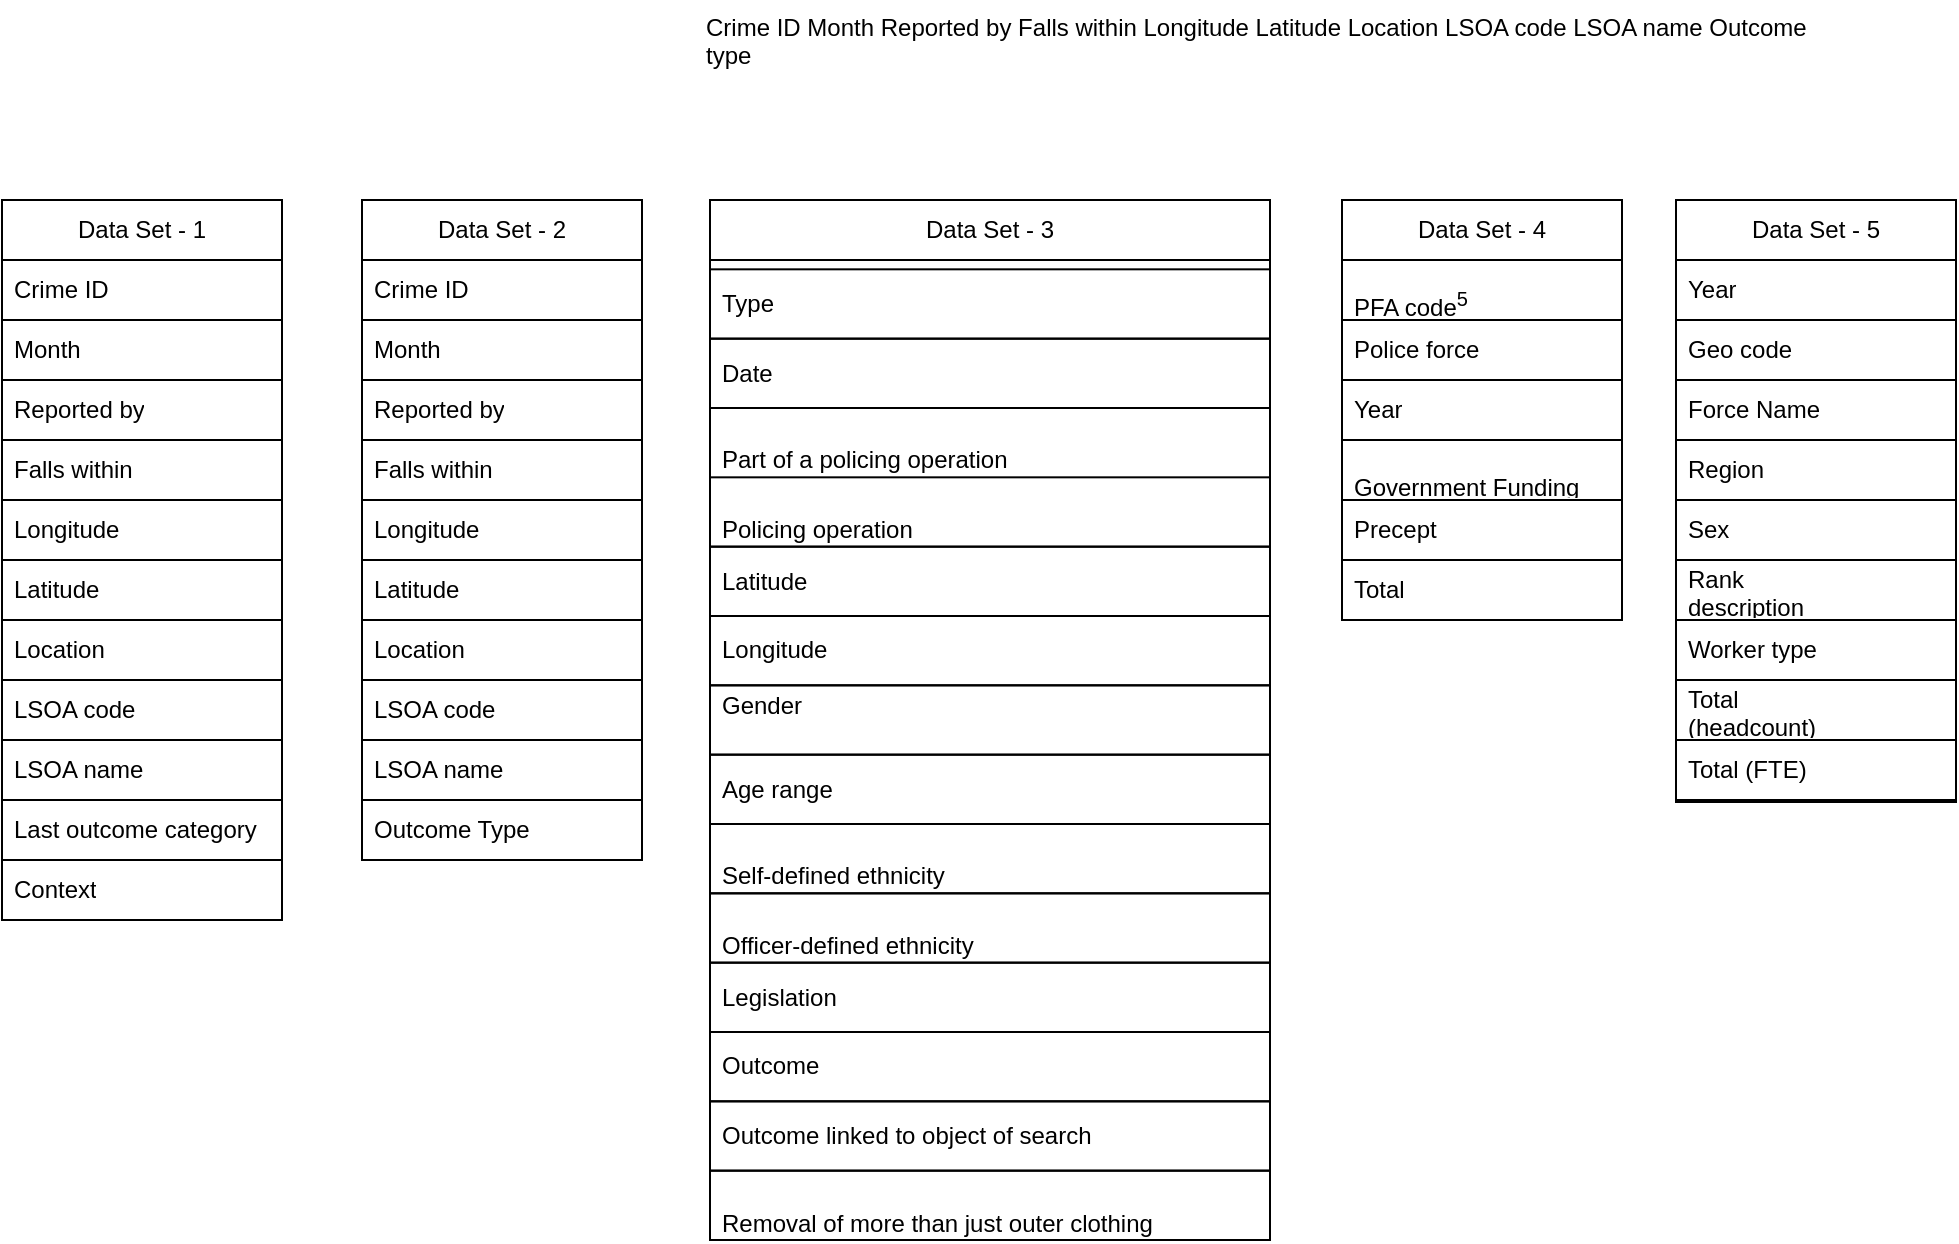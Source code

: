 <mxfile version="20.8.10" type="device"><diagram name="Page-1" id="YjCHJD_9Z0CoDIohnByb"><mxGraphModel dx="2014" dy="576" grid="1" gridSize="10" guides="1" tooltips="1" connect="1" arrows="1" fold="1" page="1" pageScale="1" pageWidth="827" pageHeight="1169" math="0" shadow="0"><root><mxCell id="0"/><mxCell id="1" parent="0"/><mxCell id="_sthze2uLjiEgLujlxEs-1" value="Data Set - 1" style="swimlane;fontStyle=0;childLayout=stackLayout;horizontal=1;startSize=30;horizontalStack=0;resizeParent=1;resizeParentMax=0;resizeLast=0;collapsible=1;marginBottom=0;whiteSpace=wrap;html=1;" vertex="1" parent="1"><mxGeometry x="-10" y="120" width="140" height="360" as="geometry"/></mxCell><mxCell id="_sthze2uLjiEgLujlxEs-2" value="Crime ID" style="text;strokeColor=default;fillColor=none;align=left;verticalAlign=middle;spacingLeft=4;spacingRight=4;overflow=hidden;points=[[0,0.5],[1,0.5]];portConstraint=eastwest;rotatable=0;whiteSpace=wrap;html=1;" vertex="1" parent="_sthze2uLjiEgLujlxEs-1"><mxGeometry y="30" width="140" height="30" as="geometry"/></mxCell><mxCell id="_sthze2uLjiEgLujlxEs-3" value="Month" style="text;strokeColor=default;fillColor=none;align=left;verticalAlign=middle;spacingLeft=4;spacingRight=4;overflow=hidden;points=[[0,0.5],[1,0.5]];portConstraint=eastwest;rotatable=0;whiteSpace=wrap;html=1;" vertex="1" parent="_sthze2uLjiEgLujlxEs-1"><mxGeometry y="60" width="140" height="30" as="geometry"/></mxCell><mxCell id="_sthze2uLjiEgLujlxEs-4" value="Reported by" style="text;strokeColor=none;fillColor=none;align=left;verticalAlign=middle;spacingLeft=4;spacingRight=4;overflow=hidden;points=[[0,0.5],[1,0.5]];portConstraint=eastwest;rotatable=0;whiteSpace=wrap;html=1;" vertex="1" parent="_sthze2uLjiEgLujlxEs-1"><mxGeometry y="90" width="140" height="30" as="geometry"/></mxCell><mxCell id="_sthze2uLjiEgLujlxEs-5" value="Falls within" style="text;strokeColor=default;fillColor=none;align=left;verticalAlign=middle;spacingLeft=4;spacingRight=4;overflow=hidden;points=[[0,0.5],[1,0.5]];portConstraint=eastwest;rotatable=0;whiteSpace=wrap;html=1;" vertex="1" parent="_sthze2uLjiEgLujlxEs-1"><mxGeometry y="120" width="140" height="30" as="geometry"/></mxCell><mxCell id="_sthze2uLjiEgLujlxEs-6" value="Longitude" style="text;strokeColor=default;fillColor=none;align=left;verticalAlign=middle;spacingLeft=4;spacingRight=4;overflow=hidden;points=[[0,0.5],[1,0.5]];portConstraint=eastwest;rotatable=0;whiteSpace=wrap;html=1;" vertex="1" parent="_sthze2uLjiEgLujlxEs-1"><mxGeometry y="150" width="140" height="30" as="geometry"/></mxCell><mxCell id="_sthze2uLjiEgLujlxEs-7" value="Latitude" style="text;strokeColor=default;fillColor=none;align=left;verticalAlign=middle;spacingLeft=4;spacingRight=4;overflow=hidden;points=[[0,0.5],[1,0.5]];portConstraint=eastwest;rotatable=0;whiteSpace=wrap;html=1;" vertex="1" parent="_sthze2uLjiEgLujlxEs-1"><mxGeometry y="180" width="140" height="30" as="geometry"/></mxCell><mxCell id="_sthze2uLjiEgLujlxEs-8" value="Location" style="text;strokeColor=default;fillColor=none;align=left;verticalAlign=middle;spacingLeft=4;spacingRight=4;overflow=hidden;points=[[0,0.5],[1,0.5]];portConstraint=eastwest;rotatable=0;whiteSpace=wrap;html=1;" vertex="1" parent="_sthze2uLjiEgLujlxEs-1"><mxGeometry y="210" width="140" height="30" as="geometry"/></mxCell><mxCell id="_sthze2uLjiEgLujlxEs-9" value="LSOA code" style="text;strokeColor=default;fillColor=none;align=left;verticalAlign=middle;spacingLeft=4;spacingRight=4;overflow=hidden;points=[[0,0.5],[1,0.5]];portConstraint=eastwest;rotatable=0;whiteSpace=wrap;html=1;" vertex="1" parent="_sthze2uLjiEgLujlxEs-1"><mxGeometry y="240" width="140" height="30" as="geometry"/></mxCell><mxCell id="_sthze2uLjiEgLujlxEs-10" value="LSOA name" style="text;strokeColor=default;fillColor=none;align=left;verticalAlign=middle;spacingLeft=4;spacingRight=4;overflow=hidden;points=[[0,0.5],[1,0.5]];portConstraint=eastwest;rotatable=0;whiteSpace=wrap;html=1;" vertex="1" parent="_sthze2uLjiEgLujlxEs-1"><mxGeometry y="270" width="140" height="30" as="geometry"/></mxCell><mxCell id="_sthze2uLjiEgLujlxEs-11" value="&lt;table style=&quot;border-color: var(--border-color);&quot; width=&quot;768&quot; cellspacing=&quot;0&quot; cellpadding=&quot;0&quot; border=&quot;0&quot;&gt;&lt;tbody style=&quot;border-color: var(--border-color);&quot;&gt;&lt;tr style=&quot;border-color: var(--border-color); height: 14.5pt;&quot; height=&quot;19&quot;&gt;&lt;td style=&quot;border-color: var(--border-color); width: 48pt;&quot; width=&quot;64&quot;&gt;Last outcome category&lt;/td&gt;&lt;/tr&gt;&lt;/tbody&gt;&lt;/table&gt;" style="text;strokeColor=default;fillColor=none;align=left;verticalAlign=middle;spacingLeft=4;spacingRight=4;overflow=hidden;points=[[0,0.5],[1,0.5]];portConstraint=eastwest;rotatable=0;whiteSpace=wrap;html=1;" vertex="1" parent="_sthze2uLjiEgLujlxEs-1"><mxGeometry y="300" width="140" height="30" as="geometry"/></mxCell><mxCell id="_sthze2uLjiEgLujlxEs-13" value="Context" style="text;strokeColor=default;fillColor=none;align=left;verticalAlign=middle;spacingLeft=4;spacingRight=4;overflow=hidden;points=[[0,0.5],[1,0.5]];portConstraint=eastwest;rotatable=0;whiteSpace=wrap;html=1;" vertex="1" parent="_sthze2uLjiEgLujlxEs-1"><mxGeometry y="330" width="140" height="30" as="geometry"/></mxCell><mxCell id="_sthze2uLjiEgLujlxEs-27" value="Crime ID&#9;Month&#9;Reported by&#9;Falls within&#9;Longitude&#9;Latitude&#9;Location&#9;LSOA code&#9;LSOA name&#9;Outcome type" style="text;whiteSpace=wrap;html=1;" vertex="1" parent="1"><mxGeometry x="340" y="20" width="560" height="50" as="geometry"/></mxCell><mxCell id="_sthze2uLjiEgLujlxEs-58" value="" style="group" vertex="1" connectable="0" parent="1"><mxGeometry x="344" y="120" width="280" height="520" as="geometry"/></mxCell><mxCell id="_sthze2uLjiEgLujlxEs-39" value="Data Set - 3" style="swimlane;fontStyle=0;childLayout=stackLayout;horizontal=1;startSize=30;horizontalStack=0;resizeParent=1;resizeParentMax=0;resizeLast=0;collapsible=1;marginBottom=0;whiteSpace=wrap;html=1;container=0;" vertex="1" parent="_sthze2uLjiEgLujlxEs-58"><mxGeometry width="280" height="416.0" as="geometry"/></mxCell><mxCell id="_sthze2uLjiEgLujlxEs-40" value="Type" style="text;strokeColor=default;fillColor=none;align=left;verticalAlign=middle;spacingLeft=4;spacingRight=4;overflow=hidden;points=[[0,0.5],[1,0.5]];portConstraint=eastwest;rotatable=0;whiteSpace=wrap;html=1;container=0;" vertex="1" parent="_sthze2uLjiEgLujlxEs-58"><mxGeometry y="34.667" width="280" height="34.667" as="geometry"/></mxCell><mxCell id="_sthze2uLjiEgLujlxEs-41" value="&lt;table style=&quot;border-color: var(--border-color);&quot; width=&quot;960&quot; cellspacing=&quot;0&quot; cellpadding=&quot;0&quot; border=&quot;0&quot;&gt;&lt;tbody style=&quot;border-color: var(--border-color);&quot;&gt;&lt;tr style=&quot;border-color: var(--border-color); height: 14.5pt;&quot; height=&quot;19&quot;&gt;&lt;td style=&quot;border-color: var(--border-color); width: 48pt;&quot; width=&quot;64&quot;&gt;Date&lt;br&gt;&lt;/td&gt;&lt;/tr&gt;&lt;/tbody&gt;&lt;/table&gt;" style="text;strokeColor=default;fillColor=none;align=left;verticalAlign=middle;spacingLeft=4;spacingRight=4;overflow=hidden;points=[[0,0.5],[1,0.5]];portConstraint=eastwest;rotatable=0;whiteSpace=wrap;html=1;container=0;" vertex="1" parent="_sthze2uLjiEgLujlxEs-58"><mxGeometry y="69.333" width="280" height="34.667" as="geometry"/></mxCell><mxCell id="_sthze2uLjiEgLujlxEs-42" value="&lt;br&gt;&lt;table style=&quot;border-color: var(--border-color);&quot; width=&quot;960&quot; cellspacing=&quot;0&quot; cellpadding=&quot;0&quot; border=&quot;0&quot;&gt;&lt;tbody style=&quot;border-color: var(--border-color);&quot;&gt;&lt;tr style=&quot;border-color: var(--border-color); height: 14.5pt;&quot; height=&quot;19&quot;&gt;&lt;td style=&quot;border-color: var(--border-color); width: 48pt;&quot; width=&quot;64&quot;&gt;Part of a policing operation&lt;/td&gt;&lt;/tr&gt;&lt;/tbody&gt;&lt;/table&gt;" style="text;strokeColor=none;fillColor=none;align=left;verticalAlign=middle;spacingLeft=4;spacingRight=4;overflow=hidden;points=[[0,0.5],[1,0.5]];portConstraint=eastwest;rotatable=0;whiteSpace=wrap;html=1;container=0;" vertex="1" parent="_sthze2uLjiEgLujlxEs-58"><mxGeometry y="104.0" width="280" height="34.667" as="geometry"/></mxCell><mxCell id="_sthze2uLjiEgLujlxEs-43" value="&lt;br&gt;&lt;table style=&quot;border-color: var(--border-color);&quot; width=&quot;960&quot; cellspacing=&quot;0&quot; cellpadding=&quot;0&quot; border=&quot;0&quot;&gt;&lt;tbody style=&quot;border-color: var(--border-color);&quot;&gt;&lt;tr style=&quot;border-color: var(--border-color); height: 14.5pt;&quot; height=&quot;19&quot;&gt;&lt;td style=&quot;border-color: var(--border-color); width: 48pt;&quot; width=&quot;64&quot;&gt;Policing operation&lt;/td&gt;&lt;/tr&gt;&lt;/tbody&gt;&lt;/table&gt;" style="text;strokeColor=default;fillColor=none;align=left;verticalAlign=middle;spacingLeft=4;spacingRight=4;overflow=hidden;points=[[0,0.5],[1,0.5]];portConstraint=eastwest;rotatable=0;whiteSpace=wrap;html=1;container=0;" vertex="1" parent="_sthze2uLjiEgLujlxEs-58"><mxGeometry y="138.667" width="280" height="34.667" as="geometry"/></mxCell><mxCell id="_sthze2uLjiEgLujlxEs-44" value="Latitude" style="text;strokeColor=default;fillColor=none;align=left;verticalAlign=middle;spacingLeft=4;spacingRight=4;overflow=hidden;points=[[0,0.5],[1,0.5]];portConstraint=eastwest;rotatable=0;whiteSpace=wrap;html=1;container=0;" vertex="1" parent="_sthze2uLjiEgLujlxEs-58"><mxGeometry y="173.333" width="280" height="34.667" as="geometry"/></mxCell><mxCell id="_sthze2uLjiEgLujlxEs-45" value="Longitude" style="text;strokeColor=default;fillColor=none;align=left;verticalAlign=middle;spacingLeft=4;spacingRight=4;overflow=hidden;points=[[0,0.5],[1,0.5]];portConstraint=eastwest;rotatable=0;whiteSpace=wrap;html=1;container=0;" vertex="1" parent="_sthze2uLjiEgLujlxEs-58"><mxGeometry y="208.0" width="280" height="34.667" as="geometry"/></mxCell><mxCell id="_sthze2uLjiEgLujlxEs-46" value="&lt;table style=&quot;border-color: var(--border-color);&quot; width=&quot;960&quot; cellspacing=&quot;0&quot; cellpadding=&quot;0&quot; border=&quot;0&quot;&gt;&lt;tbody style=&quot;border-color: var(--border-color);&quot;&gt;&lt;tr style=&quot;border-color: var(--border-color); height: 14.5pt;&quot; height=&quot;19&quot;&gt;&lt;td style=&quot;border-color: var(--border-color); width: 48pt;&quot; width=&quot;64&quot;&gt;Gender&lt;br&gt;&lt;br&gt;&lt;/td&gt;&lt;/tr&gt;&lt;/tbody&gt;&lt;/table&gt;" style="text;strokeColor=default;fillColor=none;align=left;verticalAlign=middle;spacingLeft=4;spacingRight=4;overflow=hidden;points=[[0,0.5],[1,0.5]];portConstraint=eastwest;rotatable=0;whiteSpace=wrap;html=1;container=0;" vertex="1" parent="_sthze2uLjiEgLujlxEs-58"><mxGeometry y="242.667" width="280" height="34.667" as="geometry"/></mxCell><mxCell id="_sthze2uLjiEgLujlxEs-47" value="Age range" style="text;strokeColor=default;fillColor=none;align=left;verticalAlign=middle;spacingLeft=4;spacingRight=4;overflow=hidden;points=[[0,0.5],[1,0.5]];portConstraint=eastwest;rotatable=0;whiteSpace=wrap;html=1;container=0;" vertex="1" parent="_sthze2uLjiEgLujlxEs-58"><mxGeometry y="277.333" width="280" height="34.667" as="geometry"/></mxCell><mxCell id="_sthze2uLjiEgLujlxEs-48" value="&lt;br&gt;&lt;table style=&quot;border-color: var(--border-color);&quot; width=&quot;960&quot; cellspacing=&quot;0&quot; cellpadding=&quot;0&quot; border=&quot;0&quot;&gt;&lt;tbody style=&quot;border-color: var(--border-color);&quot;&gt;&lt;tr style=&quot;border-color: var(--border-color); height: 14.5pt;&quot; height=&quot;19&quot;&gt;&lt;td style=&quot;border-color: var(--border-color); width: 48pt;&quot; width=&quot;64&quot;&gt;Self-defined ethnicity&lt;/td&gt;&lt;/tr&gt;&lt;/tbody&gt;&lt;/table&gt;" style="text;strokeColor=default;fillColor=none;align=left;verticalAlign=middle;spacingLeft=4;spacingRight=4;overflow=hidden;points=[[0,0.5],[1,0.5]];portConstraint=eastwest;rotatable=0;whiteSpace=wrap;html=1;container=0;" vertex="1" parent="_sthze2uLjiEgLujlxEs-58"><mxGeometry y="312.0" width="280" height="34.667" as="geometry"/></mxCell><mxCell id="_sthze2uLjiEgLujlxEs-49" value="&lt;br&gt;&lt;table style=&quot;border-color: var(--border-color);&quot; width=&quot;960&quot; cellspacing=&quot;0&quot; cellpadding=&quot;0&quot; border=&quot;0&quot;&gt;&lt;tbody style=&quot;border-color: var(--border-color);&quot;&gt;&lt;tr style=&quot;border-color: var(--border-color); height: 14.5pt;&quot; height=&quot;19&quot;&gt;&lt;td style=&quot;border-color: var(--border-color); width: 48pt;&quot; width=&quot;64&quot;&gt;Officer-defined ethnicity&lt;/td&gt;&lt;/tr&gt;&lt;/tbody&gt;&lt;/table&gt;" style="text;strokeColor=default;fillColor=none;align=left;verticalAlign=middle;spacingLeft=4;spacingRight=4;overflow=hidden;points=[[0,0.5],[1,0.5]];portConstraint=eastwest;rotatable=0;whiteSpace=wrap;html=1;container=0;" vertex="1" parent="_sthze2uLjiEgLujlxEs-58"><mxGeometry y="346.667" width="280" height="34.667" as="geometry"/></mxCell><mxCell id="_sthze2uLjiEgLujlxEs-50" value="Legislation" style="text;strokeColor=default;fillColor=none;align=left;verticalAlign=middle;spacingLeft=4;spacingRight=4;overflow=hidden;points=[[0,0.5],[1,0.5]];portConstraint=eastwest;rotatable=0;whiteSpace=wrap;html=1;container=0;" vertex="1" parent="_sthze2uLjiEgLujlxEs-58"><mxGeometry y="381.333" width="280" height="34.667" as="geometry"/></mxCell><mxCell id="_sthze2uLjiEgLujlxEs-54" value="Outcome" style="text;strokeColor=default;fillColor=none;align=left;verticalAlign=middle;spacingLeft=4;spacingRight=4;overflow=hidden;points=[[0,0.5],[1,0.5]];portConstraint=eastwest;rotatable=0;whiteSpace=wrap;html=1;container=0;" vertex="1" parent="_sthze2uLjiEgLujlxEs-58"><mxGeometry y="416.0" width="280" height="34.667" as="geometry"/></mxCell><mxCell id="_sthze2uLjiEgLujlxEs-55" value="Outcome linked to object of search" style="text;strokeColor=default;fillColor=none;align=left;verticalAlign=middle;spacingLeft=4;spacingRight=4;overflow=hidden;points=[[0,0.5],[1,0.5]];portConstraint=eastwest;rotatable=0;whiteSpace=wrap;html=1;container=0;" vertex="1" parent="_sthze2uLjiEgLujlxEs-58"><mxGeometry y="450.667" width="280" height="34.667" as="geometry"/></mxCell><mxCell id="_sthze2uLjiEgLujlxEs-56" value="&lt;br&gt;&lt;table style=&quot;border-color: var(--border-color);&quot; width=&quot;960&quot; cellspacing=&quot;0&quot; cellpadding=&quot;0&quot; border=&quot;0&quot;&gt;&lt;tbody style=&quot;border-color: var(--border-color);&quot;&gt;&lt;tr style=&quot;border-color: var(--border-color); height: 14.5pt;&quot; height=&quot;19&quot;&gt;&lt;td style=&quot;border-color: var(--border-color); width: 48pt;&quot; width=&quot;64&quot;&gt;Removal of more than just outer clothing&lt;/td&gt;&lt;/tr&gt;&lt;/tbody&gt;&lt;/table&gt;" style="text;strokeColor=default;fillColor=none;align=left;verticalAlign=middle;spacingLeft=4;spacingRight=4;overflow=hidden;points=[[0,0.5],[1,0.5]];portConstraint=eastwest;rotatable=0;whiteSpace=wrap;html=1;container=0;" vertex="1" parent="_sthze2uLjiEgLujlxEs-58"><mxGeometry y="485.333" width="280" height="34.667" as="geometry"/></mxCell><mxCell id="_sthze2uLjiEgLujlxEs-59" value="" style="group" vertex="1" connectable="0" parent="1"><mxGeometry x="170" y="120" width="140" height="330" as="geometry"/></mxCell><mxCell id="_sthze2uLjiEgLujlxEs-15" value="Data Set - 2" style="swimlane;fontStyle=0;childLayout=stackLayout;horizontal=1;startSize=30;horizontalStack=0;resizeParent=1;resizeParentMax=0;resizeLast=0;collapsible=1;marginBottom=0;whiteSpace=wrap;html=1;container=0;" vertex="1" parent="_sthze2uLjiEgLujlxEs-59"><mxGeometry width="140" height="330" as="geometry"/></mxCell><mxCell id="_sthze2uLjiEgLujlxEs-16" value="Crime ID" style="text;strokeColor=default;fillColor=none;align=left;verticalAlign=middle;spacingLeft=4;spacingRight=4;overflow=hidden;points=[[0,0.5],[1,0.5]];portConstraint=eastwest;rotatable=0;whiteSpace=wrap;html=1;container=0;" vertex="1" parent="_sthze2uLjiEgLujlxEs-59"><mxGeometry y="30" width="140" height="30" as="geometry"/></mxCell><mxCell id="_sthze2uLjiEgLujlxEs-17" value="Month" style="text;strokeColor=default;fillColor=none;align=left;verticalAlign=middle;spacingLeft=4;spacingRight=4;overflow=hidden;points=[[0,0.5],[1,0.5]];portConstraint=eastwest;rotatable=0;whiteSpace=wrap;html=1;container=0;" vertex="1" parent="_sthze2uLjiEgLujlxEs-59"><mxGeometry y="60" width="140" height="30" as="geometry"/></mxCell><mxCell id="_sthze2uLjiEgLujlxEs-18" value="Reported by" style="text;strokeColor=none;fillColor=none;align=left;verticalAlign=middle;spacingLeft=4;spacingRight=4;overflow=hidden;points=[[0,0.5],[1,0.5]];portConstraint=eastwest;rotatable=0;whiteSpace=wrap;html=1;container=0;" vertex="1" parent="_sthze2uLjiEgLujlxEs-59"><mxGeometry y="90" width="140" height="30" as="geometry"/></mxCell><mxCell id="_sthze2uLjiEgLujlxEs-19" value="Falls within" style="text;strokeColor=default;fillColor=none;align=left;verticalAlign=middle;spacingLeft=4;spacingRight=4;overflow=hidden;points=[[0,0.5],[1,0.5]];portConstraint=eastwest;rotatable=0;whiteSpace=wrap;html=1;container=0;" vertex="1" parent="_sthze2uLjiEgLujlxEs-59"><mxGeometry y="120" width="140" height="30" as="geometry"/></mxCell><mxCell id="_sthze2uLjiEgLujlxEs-20" value="Longitude" style="text;strokeColor=default;fillColor=none;align=left;verticalAlign=middle;spacingLeft=4;spacingRight=4;overflow=hidden;points=[[0,0.5],[1,0.5]];portConstraint=eastwest;rotatable=0;whiteSpace=wrap;html=1;container=0;" vertex="1" parent="_sthze2uLjiEgLujlxEs-59"><mxGeometry y="150" width="140" height="30" as="geometry"/></mxCell><mxCell id="_sthze2uLjiEgLujlxEs-21" value="Latitude" style="text;strokeColor=default;fillColor=none;align=left;verticalAlign=middle;spacingLeft=4;spacingRight=4;overflow=hidden;points=[[0,0.5],[1,0.5]];portConstraint=eastwest;rotatable=0;whiteSpace=wrap;html=1;container=0;" vertex="1" parent="_sthze2uLjiEgLujlxEs-59"><mxGeometry y="180" width="140" height="30" as="geometry"/></mxCell><mxCell id="_sthze2uLjiEgLujlxEs-22" value="Location" style="text;strokeColor=default;fillColor=none;align=left;verticalAlign=middle;spacingLeft=4;spacingRight=4;overflow=hidden;points=[[0,0.5],[1,0.5]];portConstraint=eastwest;rotatable=0;whiteSpace=wrap;html=1;container=0;" vertex="1" parent="_sthze2uLjiEgLujlxEs-59"><mxGeometry y="210" width="140" height="30" as="geometry"/></mxCell><mxCell id="_sthze2uLjiEgLujlxEs-23" value="LSOA code" style="text;strokeColor=default;fillColor=none;align=left;verticalAlign=middle;spacingLeft=4;spacingRight=4;overflow=hidden;points=[[0,0.5],[1,0.5]];portConstraint=eastwest;rotatable=0;whiteSpace=wrap;html=1;container=0;" vertex="1" parent="_sthze2uLjiEgLujlxEs-59"><mxGeometry y="240" width="140" height="30" as="geometry"/></mxCell><mxCell id="_sthze2uLjiEgLujlxEs-24" value="LSOA name" style="text;strokeColor=default;fillColor=none;align=left;verticalAlign=middle;spacingLeft=4;spacingRight=4;overflow=hidden;points=[[0,0.5],[1,0.5]];portConstraint=eastwest;rotatable=0;whiteSpace=wrap;html=1;container=0;" vertex="1" parent="_sthze2uLjiEgLujlxEs-59"><mxGeometry y="270" width="140" height="30" as="geometry"/></mxCell><mxCell id="_sthze2uLjiEgLujlxEs-25" value="&lt;table style=&quot;border-color: var(--border-color);&quot; width=&quot;768&quot; cellspacing=&quot;0&quot; cellpadding=&quot;0&quot; border=&quot;0&quot;&gt;&lt;tbody style=&quot;border-color: var(--border-color);&quot;&gt;&lt;tr style=&quot;border-color: var(--border-color); height: 14.5pt;&quot; height=&quot;19&quot;&gt;&lt;td style=&quot;border-color: var(--border-color); width: 48pt;&quot; width=&quot;64&quot;&gt;Outcome Type&lt;/td&gt;&lt;/tr&gt;&lt;/tbody&gt;&lt;/table&gt;" style="text;strokeColor=default;fillColor=none;align=left;verticalAlign=middle;spacingLeft=4;spacingRight=4;overflow=hidden;points=[[0,0.5],[1,0.5]];portConstraint=eastwest;rotatable=0;whiteSpace=wrap;html=1;container=0;" vertex="1" parent="_sthze2uLjiEgLujlxEs-59"><mxGeometry y="300" width="140" height="30" as="geometry"/></mxCell><mxCell id="_sthze2uLjiEgLujlxEs-74" value="" style="group" vertex="1" connectable="0" parent="1"><mxGeometry x="660" y="120" width="140" height="210" as="geometry"/></mxCell><mxCell id="_sthze2uLjiEgLujlxEs-61" value="Data Set - 4" style="swimlane;fontStyle=0;childLayout=stackLayout;horizontal=1;startSize=30;horizontalStack=0;resizeParent=1;resizeParentMax=0;resizeLast=0;collapsible=1;marginBottom=0;whiteSpace=wrap;html=1;container=0;strokeColor=default;" vertex="1" parent="_sthze2uLjiEgLujlxEs-74"><mxGeometry width="140" height="210" as="geometry"/></mxCell><mxCell id="_sthze2uLjiEgLujlxEs-62" value="&lt;table style=&quot;border-color: var(--border-color);&quot; width=&quot;605&quot; cellspacing=&quot;0&quot; cellpadding=&quot;0&quot; border=&quot;0&quot;&gt;&lt;tbody style=&quot;border-color: var(--border-color);&quot;&gt;&lt;tr style=&quot;border-color: var(--border-color); height: 31pt;&quot; height=&quot;41&quot;&gt;&lt;td style=&quot;border-color: var(--border-color); height: 31pt; width: 85pt;&quot; width=&quot;113&quot; class=&quot;xl70&quot; height=&quot;41&quot;&gt;PFA code&lt;font style=&quot;border-color: var(--border-color);&quot; class=&quot;font5&quot;&gt;&lt;sup style=&quot;border-color: var(--border-color);&quot;&gt;5&lt;br&gt;&lt;/sup&gt;&lt;/font&gt;&lt;/td&gt;&lt;/tr&gt;&lt;/tbody&gt;&lt;/table&gt;" style="text;strokeColor=default;fillColor=none;align=left;verticalAlign=middle;spacingLeft=4;spacingRight=4;overflow=hidden;points=[[0,0.5],[1,0.5]];portConstraint=eastwest;rotatable=0;whiteSpace=wrap;html=1;container=0;" vertex="1" parent="_sthze2uLjiEgLujlxEs-74"><mxGeometry y="30" width="140" height="30" as="geometry"/></mxCell><mxCell id="_sthze2uLjiEgLujlxEs-63" value="Police force" style="text;strokeColor=default;fillColor=none;align=left;verticalAlign=middle;spacingLeft=4;spacingRight=4;overflow=hidden;points=[[0,0.5],[1,0.5]];portConstraint=eastwest;rotatable=0;whiteSpace=wrap;html=1;container=0;" vertex="1" parent="_sthze2uLjiEgLujlxEs-74"><mxGeometry y="60" width="140" height="30" as="geometry"/></mxCell><mxCell id="_sthze2uLjiEgLujlxEs-64" value="Year" style="text;strokeColor=default;fillColor=none;align=left;verticalAlign=middle;spacingLeft=4;spacingRight=4;overflow=hidden;points=[[0,0.5],[1,0.5]];portConstraint=eastwest;rotatable=0;whiteSpace=wrap;html=1;container=0;" vertex="1" parent="_sthze2uLjiEgLujlxEs-74"><mxGeometry y="90" width="140" height="30" as="geometry"/></mxCell><mxCell id="_sthze2uLjiEgLujlxEs-65" value="&lt;br&gt;Government Funding&lt;br&gt;" style="text;strokeColor=default;fillColor=none;align=left;verticalAlign=middle;spacingLeft=4;spacingRight=4;overflow=hidden;points=[[0,0.5],[1,0.5]];portConstraint=eastwest;rotatable=0;whiteSpace=wrap;html=1;container=0;" vertex="1" parent="_sthze2uLjiEgLujlxEs-74"><mxGeometry y="120" width="140" height="30" as="geometry"/></mxCell><mxCell id="_sthze2uLjiEgLujlxEs-66" value="Precept&lt;span style=&quot;white-space: pre;&quot;&gt;&#9;&lt;/span&gt;" style="text;strokeColor=default;fillColor=none;align=left;verticalAlign=middle;spacingLeft=4;spacingRight=4;overflow=hidden;points=[[0,0.5],[1,0.5]];portConstraint=eastwest;rotatable=0;whiteSpace=wrap;html=1;container=0;" vertex="1" parent="_sthze2uLjiEgLujlxEs-74"><mxGeometry y="150" width="140" height="30" as="geometry"/></mxCell><mxCell id="_sthze2uLjiEgLujlxEs-67" value="Total" style="text;strokeColor=default;fillColor=none;align=left;verticalAlign=middle;spacingLeft=4;spacingRight=4;overflow=hidden;points=[[0,0.5],[1,0.5]];portConstraint=eastwest;rotatable=0;whiteSpace=wrap;html=1;container=0;" vertex="1" parent="_sthze2uLjiEgLujlxEs-74"><mxGeometry y="180" width="140" height="30" as="geometry"/></mxCell><mxCell id="_sthze2uLjiEgLujlxEs-88" value="" style="group" vertex="1" connectable="0" parent="1"><mxGeometry x="827" y="120" width="140" height="301" as="geometry"/></mxCell><mxCell id="_sthze2uLjiEgLujlxEs-76" value="Data Set - 5" style="swimlane;fontStyle=0;childLayout=stackLayout;horizontal=1;startSize=30;horizontalStack=0;resizeParent=1;resizeParentMax=0;resizeLast=0;collapsible=1;marginBottom=0;whiteSpace=wrap;html=1;container=0;" vertex="1" parent="_sthze2uLjiEgLujlxEs-88"><mxGeometry width="140" height="301" as="geometry"/></mxCell><mxCell id="_sthze2uLjiEgLujlxEs-77" value="Year" style="text;strokeColor=default;fillColor=none;align=left;verticalAlign=middle;spacingLeft=4;spacingRight=4;overflow=hidden;points=[[0,0.5],[1,0.5]];portConstraint=eastwest;rotatable=0;whiteSpace=wrap;html=1;container=0;" vertex="1" parent="_sthze2uLjiEgLujlxEs-88"><mxGeometry y="30" width="140" height="30" as="geometry"/></mxCell><mxCell id="_sthze2uLjiEgLujlxEs-78" value="Geo code" style="text;strokeColor=default;fillColor=none;align=left;verticalAlign=middle;spacingLeft=4;spacingRight=4;overflow=hidden;points=[[0,0.5],[1,0.5]];portConstraint=eastwest;rotatable=0;whiteSpace=wrap;html=1;container=0;" vertex="1" parent="_sthze2uLjiEgLujlxEs-88"><mxGeometry y="60" width="140" height="30" as="geometry"/></mxCell><mxCell id="_sthze2uLjiEgLujlxEs-79" value="Force Name" style="text;strokeColor=none;fillColor=none;align=left;verticalAlign=middle;spacingLeft=4;spacingRight=4;overflow=hidden;points=[[0,0.5],[1,0.5]];portConstraint=eastwest;rotatable=0;whiteSpace=wrap;html=1;container=0;" vertex="1" parent="_sthze2uLjiEgLujlxEs-88"><mxGeometry y="90" width="140" height="30" as="geometry"/></mxCell><mxCell id="_sthze2uLjiEgLujlxEs-80" value="Region" style="text;strokeColor=default;fillColor=none;align=left;verticalAlign=middle;spacingLeft=4;spacingRight=4;overflow=hidden;points=[[0,0.5],[1,0.5]];portConstraint=eastwest;rotatable=0;whiteSpace=wrap;html=1;container=0;" vertex="1" parent="_sthze2uLjiEgLujlxEs-88"><mxGeometry y="120" width="140" height="30" as="geometry"/></mxCell><mxCell id="_sthze2uLjiEgLujlxEs-81" value="Sex" style="text;strokeColor=default;fillColor=none;align=left;verticalAlign=middle;spacingLeft=4;spacingRight=4;overflow=hidden;points=[[0,0.5],[1,0.5]];portConstraint=eastwest;rotatable=0;whiteSpace=wrap;html=1;container=0;" vertex="1" parent="_sthze2uLjiEgLujlxEs-88"><mxGeometry y="150" width="140" height="30" as="geometry"/></mxCell><mxCell id="_sthze2uLjiEgLujlxEs-82" value="Rank&lt;br style=&quot;border-color: var(--border-color);&quot;&gt;description" style="text;strokeColor=default;fillColor=none;align=left;verticalAlign=middle;spacingLeft=4;spacingRight=4;overflow=hidden;points=[[0,0.5],[1,0.5]];portConstraint=eastwest;rotatable=0;whiteSpace=wrap;html=1;container=0;" vertex="1" parent="_sthze2uLjiEgLujlxEs-88"><mxGeometry y="180" width="140" height="30" as="geometry"/></mxCell><mxCell id="_sthze2uLjiEgLujlxEs-83" value="Worker type" style="text;strokeColor=default;fillColor=none;align=left;verticalAlign=middle;spacingLeft=4;spacingRight=4;overflow=hidden;points=[[0,0.5],[1,0.5]];portConstraint=eastwest;rotatable=0;whiteSpace=wrap;html=1;container=0;" vertex="1" parent="_sthze2uLjiEgLujlxEs-88"><mxGeometry y="210" width="140" height="30" as="geometry"/></mxCell><mxCell id="_sthze2uLjiEgLujlxEs-84" value="Total&lt;br style=&quot;border-color: var(--border-color);&quot;&gt;(headcount)" style="text;strokeColor=default;fillColor=none;align=left;verticalAlign=middle;spacingLeft=4;spacingRight=4;overflow=hidden;points=[[0,0.5],[1,0.5]];portConstraint=eastwest;rotatable=0;whiteSpace=wrap;html=1;container=0;" vertex="1" parent="_sthze2uLjiEgLujlxEs-88"><mxGeometry y="240" width="140" height="30" as="geometry"/></mxCell><mxCell id="_sthze2uLjiEgLujlxEs-85" value="Total (FTE)" style="text;strokeColor=default;fillColor=none;align=left;verticalAlign=middle;spacingLeft=4;spacingRight=4;overflow=hidden;points=[[0,0.5],[1,0.5]];portConstraint=eastwest;rotatable=0;whiteSpace=wrap;html=1;container=0;" vertex="1" parent="_sthze2uLjiEgLujlxEs-88"><mxGeometry y="270" width="140" height="30" as="geometry"/></mxCell></root></mxGraphModel></diagram></mxfile>